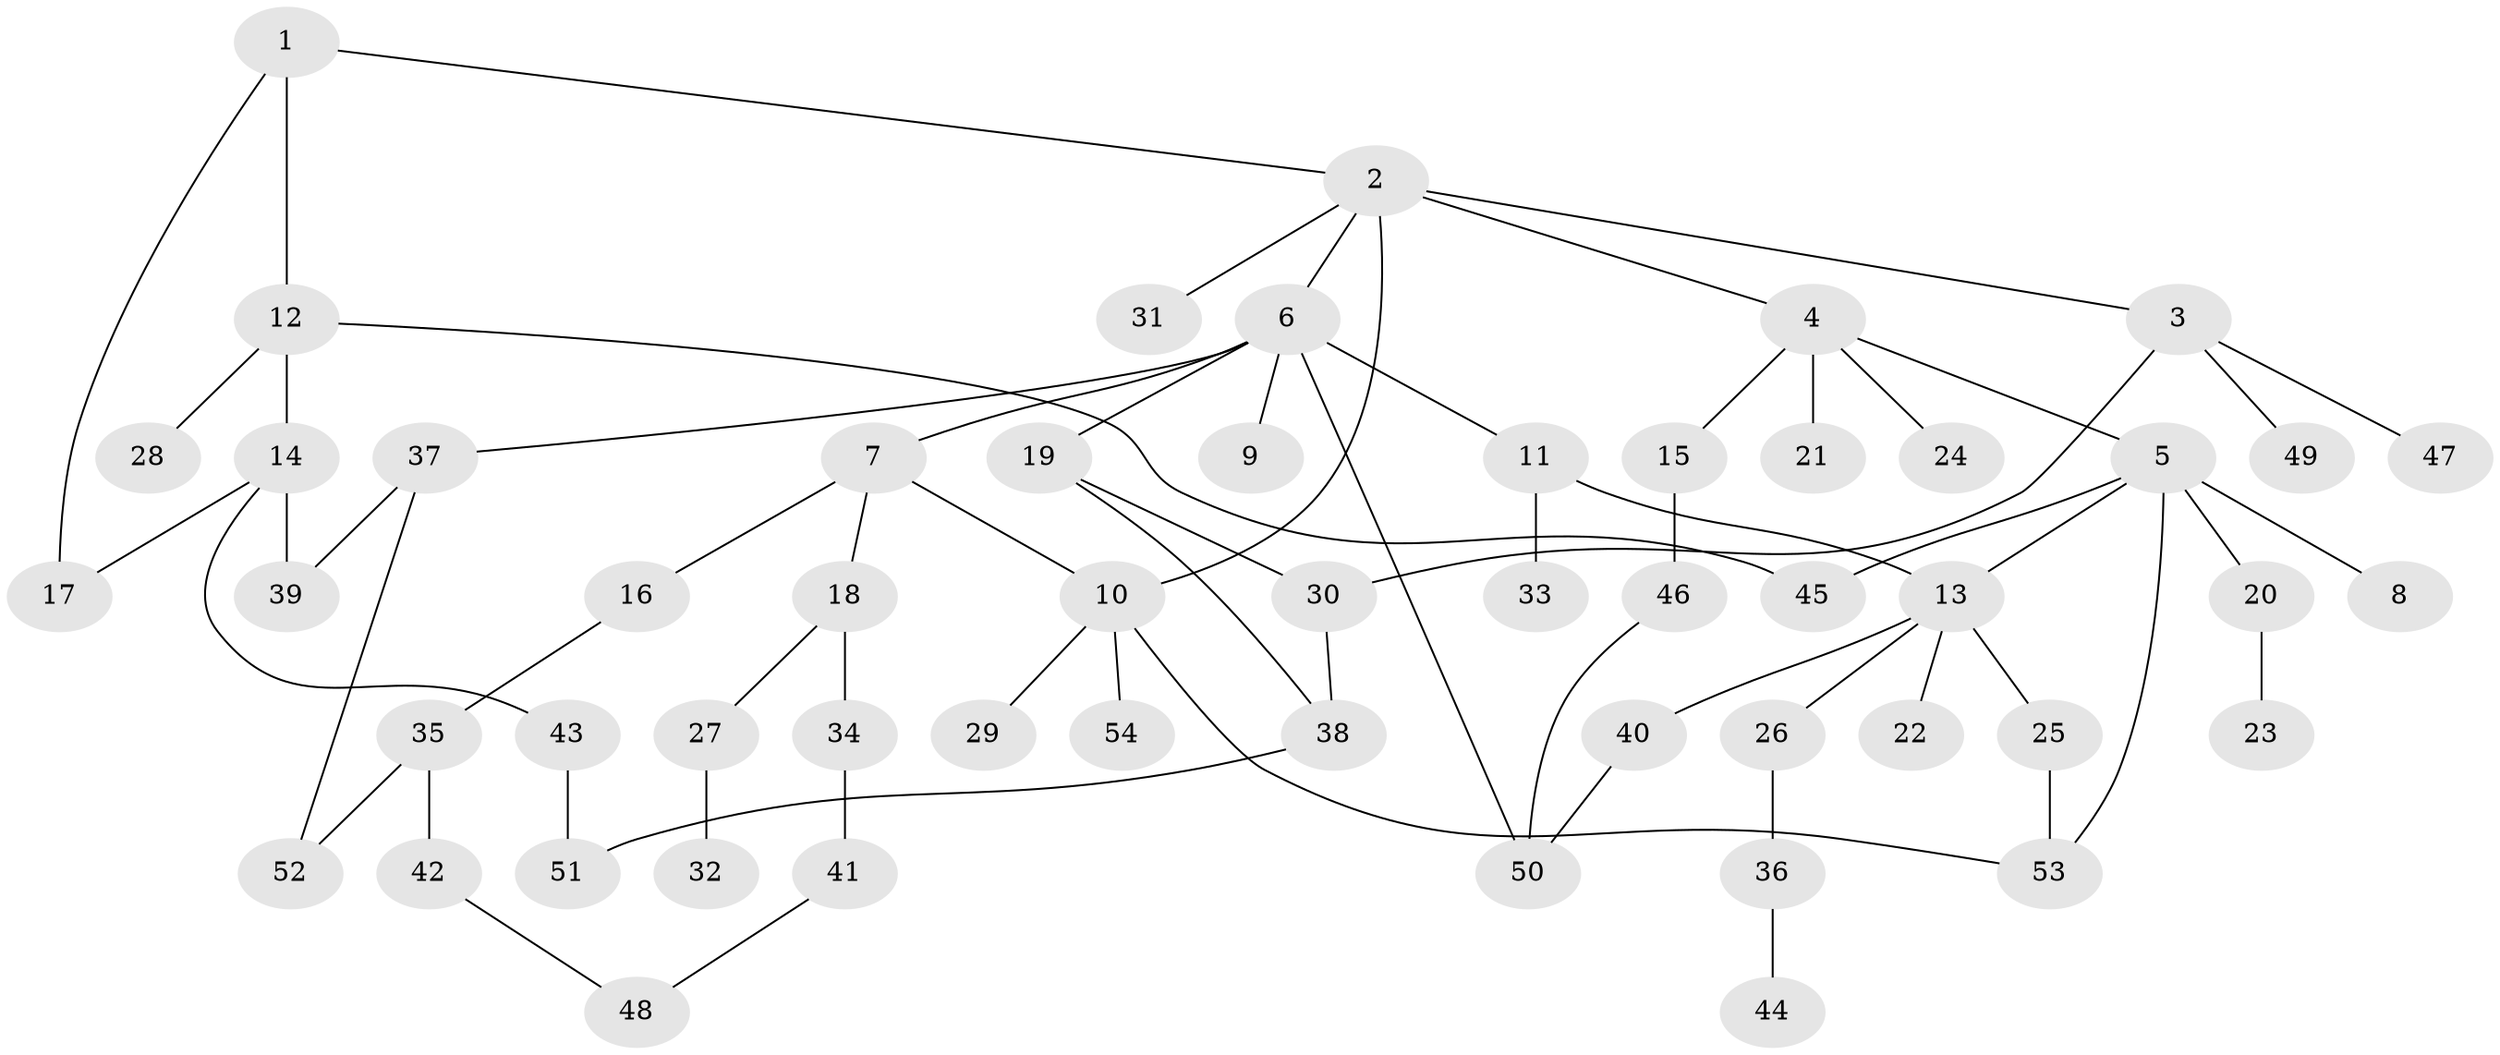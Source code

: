 // Generated by graph-tools (version 1.1) at 2025/49/03/09/25 03:49:22]
// undirected, 54 vertices, 67 edges
graph export_dot {
graph [start="1"]
  node [color=gray90,style=filled];
  1;
  2;
  3;
  4;
  5;
  6;
  7;
  8;
  9;
  10;
  11;
  12;
  13;
  14;
  15;
  16;
  17;
  18;
  19;
  20;
  21;
  22;
  23;
  24;
  25;
  26;
  27;
  28;
  29;
  30;
  31;
  32;
  33;
  34;
  35;
  36;
  37;
  38;
  39;
  40;
  41;
  42;
  43;
  44;
  45;
  46;
  47;
  48;
  49;
  50;
  51;
  52;
  53;
  54;
  1 -- 2;
  1 -- 12;
  1 -- 17;
  2 -- 3;
  2 -- 4;
  2 -- 6;
  2 -- 10;
  2 -- 31;
  3 -- 30;
  3 -- 47;
  3 -- 49;
  4 -- 5;
  4 -- 15;
  4 -- 21;
  4 -- 24;
  5 -- 8;
  5 -- 13;
  5 -- 20;
  5 -- 45;
  5 -- 53;
  6 -- 7;
  6 -- 9;
  6 -- 11;
  6 -- 19;
  6 -- 37;
  6 -- 50;
  7 -- 16;
  7 -- 18;
  7 -- 10;
  10 -- 29;
  10 -- 54;
  10 -- 53;
  11 -- 33;
  11 -- 13;
  12 -- 14;
  12 -- 28;
  12 -- 45;
  13 -- 22;
  13 -- 25;
  13 -- 26;
  13 -- 40;
  14 -- 43;
  14 -- 17;
  14 -- 39;
  15 -- 46;
  16 -- 35;
  18 -- 27;
  18 -- 34;
  19 -- 38;
  19 -- 30;
  20 -- 23;
  25 -- 53;
  26 -- 36;
  27 -- 32;
  30 -- 38;
  34 -- 41;
  35 -- 42;
  35 -- 52;
  36 -- 44;
  37 -- 39;
  37 -- 52;
  38 -- 51;
  40 -- 50;
  41 -- 48;
  42 -- 48;
  43 -- 51;
  46 -- 50;
}
